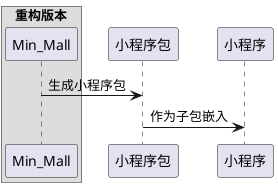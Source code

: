 @startuml

box "重构版本"
participant Min_Mall
end box

Min_Mall -> 小程序包: 生成小程序包

小程序包 -> 小程序: 作为子包嵌入

@enduml